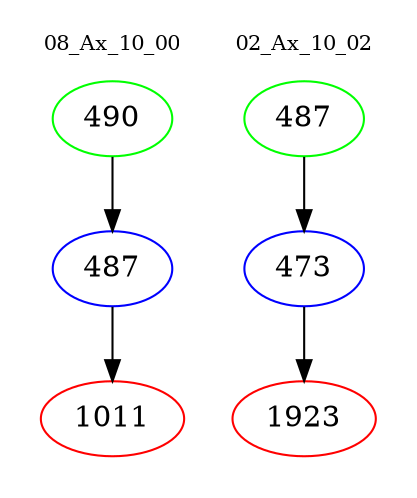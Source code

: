 digraph{
subgraph cluster_0 {
color = white
label = "08_Ax_10_00";
fontsize=10;
T0_490 [label="490", color="green"]
T0_490 -> T0_487 [color="black"]
T0_487 [label="487", color="blue"]
T0_487 -> T0_1011 [color="black"]
T0_1011 [label="1011", color="red"]
}
subgraph cluster_1 {
color = white
label = "02_Ax_10_02";
fontsize=10;
T1_487 [label="487", color="green"]
T1_487 -> T1_473 [color="black"]
T1_473 [label="473", color="blue"]
T1_473 -> T1_1923 [color="black"]
T1_1923 [label="1923", color="red"]
}
}
